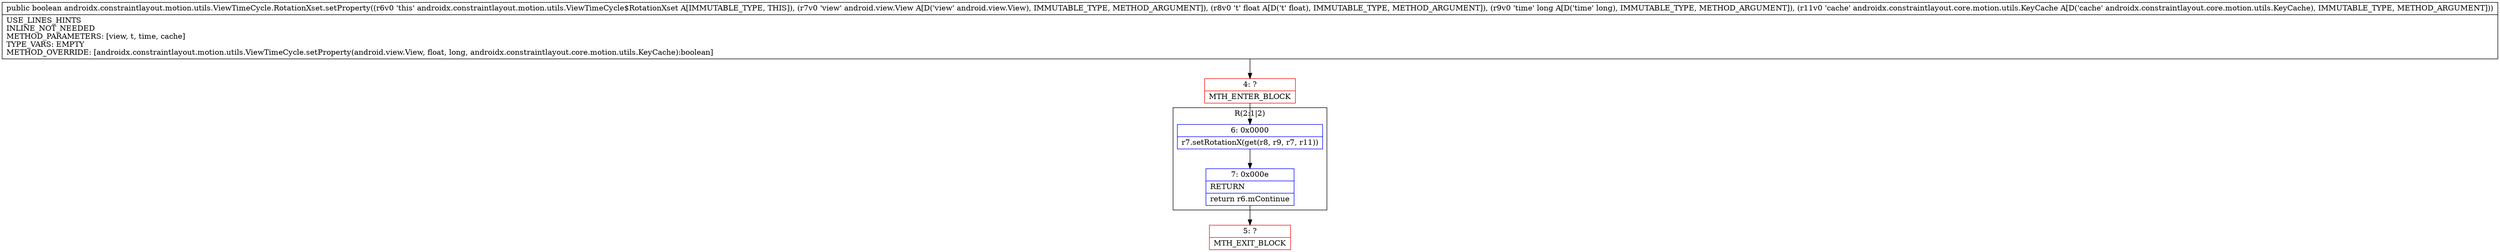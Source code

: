 digraph "CFG forandroidx.constraintlayout.motion.utils.ViewTimeCycle.RotationXset.setProperty(Landroid\/view\/View;FJLandroidx\/constraintlayout\/core\/motion\/utils\/KeyCache;)Z" {
subgraph cluster_Region_1364874803 {
label = "R(2:1|2)";
node [shape=record,color=blue];
Node_6 [shape=record,label="{6\:\ 0x0000|r7.setRotationX(get(r8, r9, r7, r11))\l}"];
Node_7 [shape=record,label="{7\:\ 0x000e|RETURN\l|return r6.mContinue\l}"];
}
Node_4 [shape=record,color=red,label="{4\:\ ?|MTH_ENTER_BLOCK\l}"];
Node_5 [shape=record,color=red,label="{5\:\ ?|MTH_EXIT_BLOCK\l}"];
MethodNode[shape=record,label="{public boolean androidx.constraintlayout.motion.utils.ViewTimeCycle.RotationXset.setProperty((r6v0 'this' androidx.constraintlayout.motion.utils.ViewTimeCycle$RotationXset A[IMMUTABLE_TYPE, THIS]), (r7v0 'view' android.view.View A[D('view' android.view.View), IMMUTABLE_TYPE, METHOD_ARGUMENT]), (r8v0 't' float A[D('t' float), IMMUTABLE_TYPE, METHOD_ARGUMENT]), (r9v0 'time' long A[D('time' long), IMMUTABLE_TYPE, METHOD_ARGUMENT]), (r11v0 'cache' androidx.constraintlayout.core.motion.utils.KeyCache A[D('cache' androidx.constraintlayout.core.motion.utils.KeyCache), IMMUTABLE_TYPE, METHOD_ARGUMENT]))  | USE_LINES_HINTS\lINLINE_NOT_NEEDED\lMETHOD_PARAMETERS: [view, t, time, cache]\lTYPE_VARS: EMPTY\lMETHOD_OVERRIDE: [androidx.constraintlayout.motion.utils.ViewTimeCycle.setProperty(android.view.View, float, long, androidx.constraintlayout.core.motion.utils.KeyCache):boolean]\l}"];
MethodNode -> Node_4;Node_6 -> Node_7;
Node_7 -> Node_5;
Node_4 -> Node_6;
}

